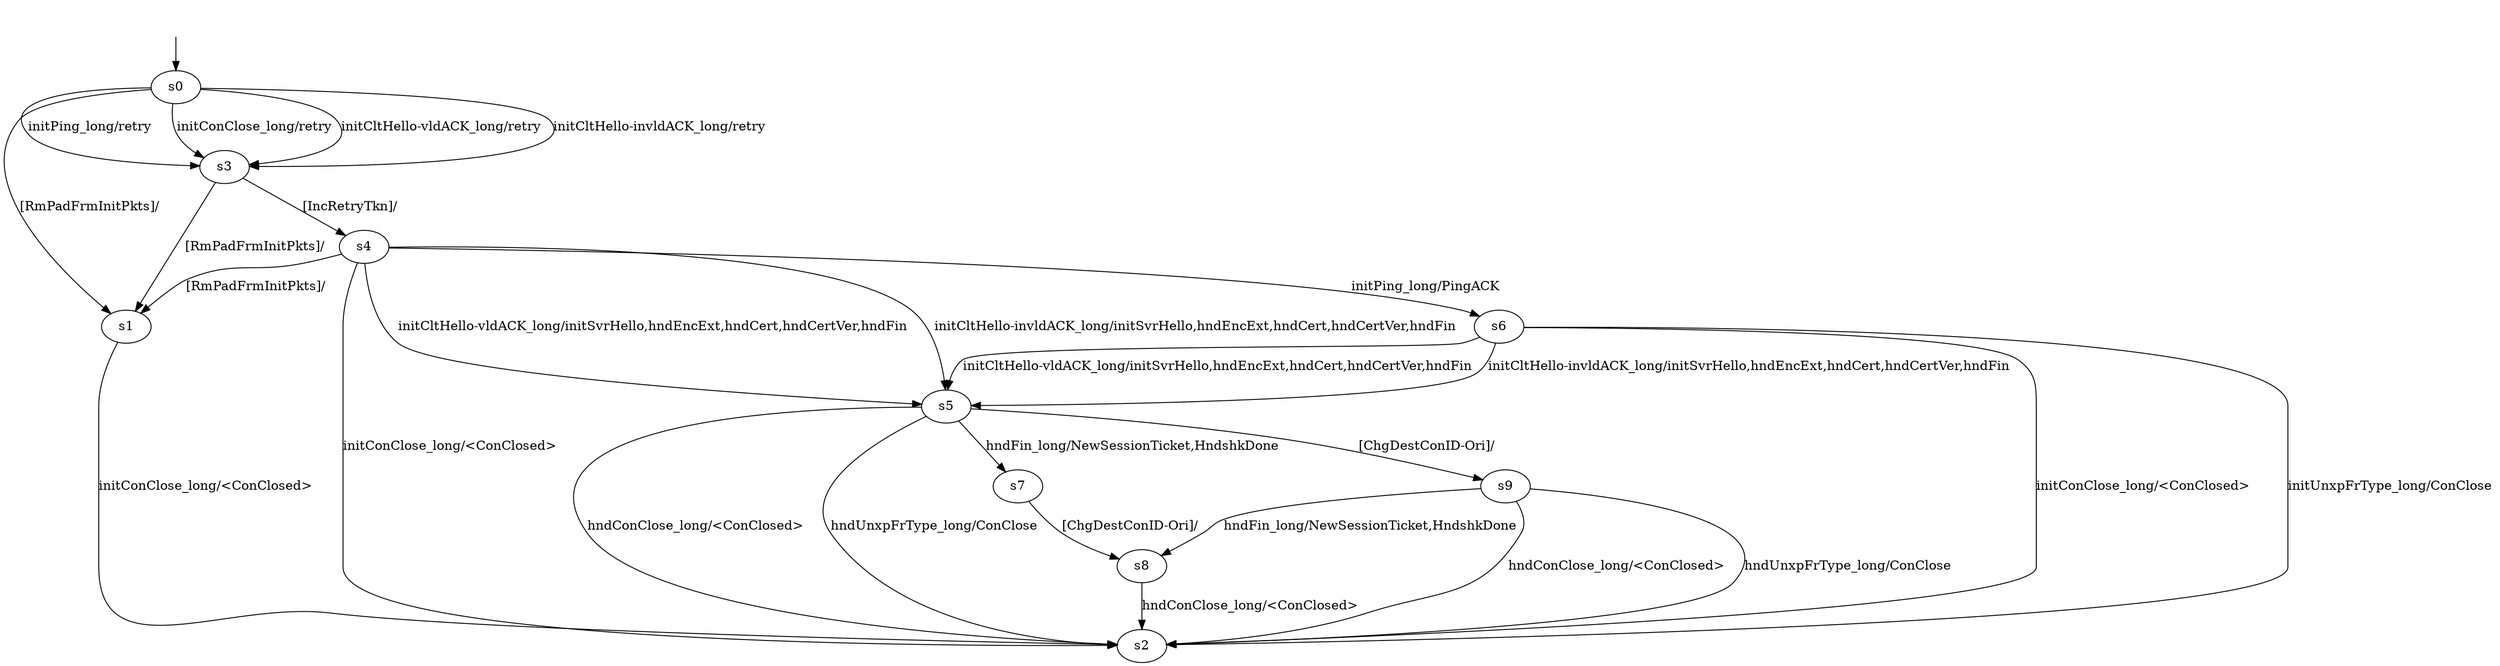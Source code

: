 digraph "../results/quiwiModels/quiwi-BWR-l-0/learnedModel" {
s0 [label=s0];
s1 [label=s1];
s2 [label=s2];
s3 [label=s3];
s4 [label=s4];
s5 [label=s5];
s6 [label=s6];
s7 [label=s7];
s8 [label=s8];
s9 [label=s9];
s0 -> s3  [label="initPing_long/retry "];
s0 -> s3  [label="initConClose_long/retry "];
s0 -> s3  [label="initCltHello-vldACK_long/retry "];
s0 -> s3  [label="initCltHello-invldACK_long/retry "];
s0 -> s1  [label="[RmPadFrmInitPkts]/ "];
s1 -> s2  [label="initConClose_long/<ConClosed> "];
s3 -> s1  [label="[RmPadFrmInitPkts]/ "];
s3 -> s4  [label="[IncRetryTkn]/ "];
s4 -> s6  [label="initPing_long/PingACK "];
s4 -> s2  [label="initConClose_long/<ConClosed> "];
s4 -> s5  [label="initCltHello-vldACK_long/initSvrHello,hndEncExt,hndCert,hndCertVer,hndFin "];
s4 -> s5  [label="initCltHello-invldACK_long/initSvrHello,hndEncExt,hndCert,hndCertVer,hndFin "];
s4 -> s1  [label="[RmPadFrmInitPkts]/ "];
s5 -> s7  [label="hndFin_long/NewSessionTicket,HndshkDone "];
s5 -> s2  [label="hndConClose_long/<ConClosed> "];
s5 -> s2  [label="hndUnxpFrType_long/ConClose "];
s5 -> s9  [label="[ChgDestConID-Ori]/ "];
s6 -> s2  [label="initConClose_long/<ConClosed> "];
s6 -> s5  [label="initCltHello-vldACK_long/initSvrHello,hndEncExt,hndCert,hndCertVer,hndFin "];
s6 -> s5  [label="initCltHello-invldACK_long/initSvrHello,hndEncExt,hndCert,hndCertVer,hndFin "];
s6 -> s2  [label="initUnxpFrType_long/ConClose "];
s7 -> s8  [label="[ChgDestConID-Ori]/ "];
s8 -> s2  [label="hndConClose_long/<ConClosed> "];
s9 -> s8  [label="hndFin_long/NewSessionTicket,HndshkDone "];
s9 -> s2  [label="hndConClose_long/<ConClosed> "];
s9 -> s2  [label="hndUnxpFrType_long/ConClose "];
__start0 [label="", shape=none];
__start0 -> s0  [label=""];
}
